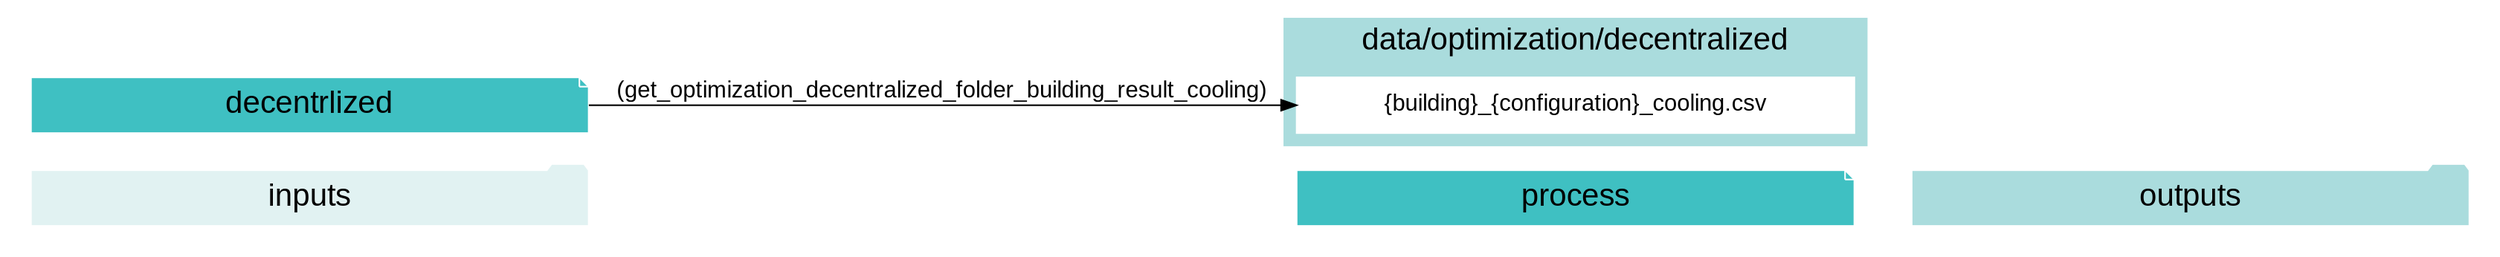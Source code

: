 digraph decentrlized {
    rankdir="LR";
    graph [overlap=false, fontname=arial];
    node [shape=box, style=filled, color=white, fontsize=15, fontname=arial, fixedsize=true, width=5];
    edge [fontname=arial, fontsize = 15]
    newrank=true
    subgraph cluster_legend {
    fontsize=25
    style=invis
    "process"[style=filled, fillcolor="#3FC0C2", shape=note, fontsize=20, fontname="arial"]
    "inputs" [style=filled, shape=folder, color=white, fillcolor="#E1F2F2", fontsize=20]
    "outputs"[style=filled, shape=folder, color=white, fillcolor="#aadcdd", fontsize=20]
    "inputs"->"process"[style=invis]
    "process"->"outputs"[style=invis]
    }
    "decentrlized"[style=filled, color=white, fillcolor="#3FC0C2", shape=note, fontsize=20, fontname=arial];
    subgraph cluster_0_out {
        style = filled;
        color = "#aadcdd";
        fontsize = 20;
        rank=same;
        label="data/optimization/decentralized";
        "{building}_{configuration}_cooling.csv"
    }
    "decentrlized" -> "{building}_{configuration}_cooling.csv"[label="(get_optimization_decentralized_folder_building_result_cooling)"]
    }